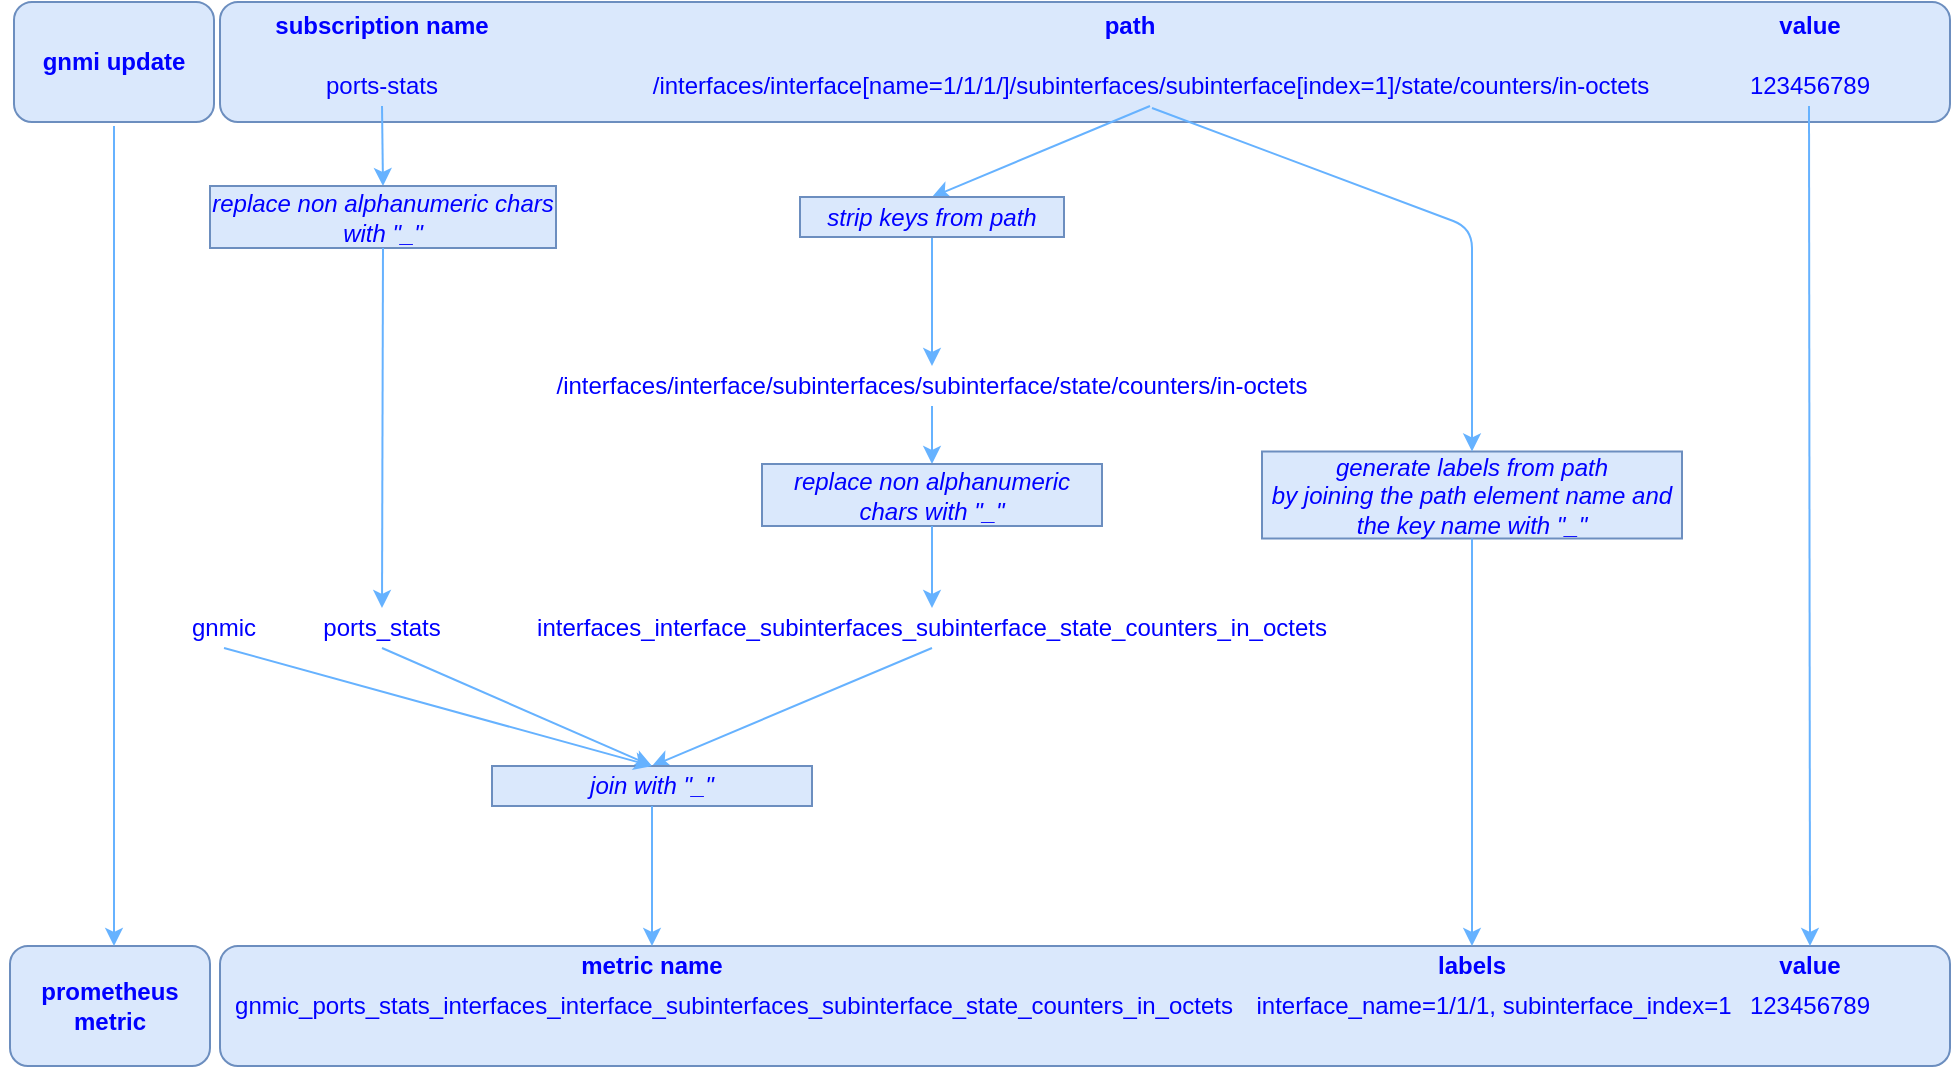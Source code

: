 <mxfile version="14.0.0" type="github">
  <diagram id="-_vcKVQJYOj5C2mMzbFM" name="Page-1">
    <mxGraphModel dx="1298" dy="799" grid="0" gridSize="10" guides="1" tooltips="1" connect="1" arrows="1" fold="1" page="1" pageScale="1" pageWidth="827" pageHeight="1169" background="none" math="0" shadow="0">
      <root>
        <mxCell id="0" />
        <mxCell id="1" parent="0" />
        <mxCell id="uBCqvBMHd7ceN_jNnNRX-1" value="" style="rounded=1;whiteSpace=wrap;html=1;strokeColor=#6c8ebf;fillColor=#dae8fc;" vertex="1" parent="1">
          <mxGeometry x="34" y="543" width="100" height="60" as="geometry" />
        </mxCell>
        <mxCell id="uBCqvBMHd7ceN_jNnNRX-2" value="" style="rounded=1;whiteSpace=wrap;html=1;strokeColor=#6c8ebf;fillColor=#dae8fc;" vertex="1" parent="1">
          <mxGeometry x="36" y="71" width="100" height="60" as="geometry" />
        </mxCell>
        <mxCell id="uBCqvBMHd7ceN_jNnNRX-3" value="" style="rounded=1;whiteSpace=wrap;html=1;strokeColor=#6c8ebf;fillColor=#dae8fc;" vertex="1" parent="1">
          <mxGeometry x="139" y="543" width="865" height="60" as="geometry" />
        </mxCell>
        <mxCell id="uBCqvBMHd7ceN_jNnNRX-4" value="" style="rounded=1;whiteSpace=wrap;html=1;strokeColor=#6c8ebf;fillColor=#dae8fc;" vertex="1" parent="1">
          <mxGeometry x="139" y="71" width="865" height="60" as="geometry" />
        </mxCell>
        <mxCell id="uBCqvBMHd7ceN_jNnNRX-5" value="/interfaces/interface[name=1/1/1/]/subinterfaces/subinterface[index=1]/state/counters/in-octets" style="text;html=1;strokeColor=none;fillColor=none;align=center;verticalAlign=middle;whiteSpace=wrap;labelBackgroundColor=none;labelBorderColor=none;fontColor=#0000FF;" vertex="1" parent="1">
          <mxGeometry x="319.5" y="103" width="569" height="20" as="geometry" />
        </mxCell>
        <mxCell id="uBCqvBMHd7ceN_jNnNRX-6" value="ports-stats" style="text;html=1;strokeColor=none;fillColor=none;align=center;verticalAlign=middle;whiteSpace=wrap;labelBackgroundColor=none;labelBorderColor=none;fontColor=#0000FF;" vertex="1" parent="1">
          <mxGeometry x="175" y="103" width="90" height="20" as="geometry" />
        </mxCell>
        <mxCell id="uBCqvBMHd7ceN_jNnNRX-7" value="123456789" style="text;html=1;strokeColor=none;fillColor=none;align=center;verticalAlign=middle;whiteSpace=wrap;labelBackgroundColor=none;labelBorderColor=none;fontColor=#0000FF;" vertex="1" parent="1">
          <mxGeometry x="888.5" y="103" width="90" height="20" as="geometry" />
        </mxCell>
        <mxCell id="uBCqvBMHd7ceN_jNnNRX-8" value="&lt;b&gt;subscription name&lt;/b&gt;" style="text;html=1;strokeColor=none;fillColor=none;align=center;verticalAlign=middle;whiteSpace=wrap;labelBackgroundColor=none;fontColor=#0000FF;" vertex="1" parent="1">
          <mxGeometry x="165" y="73" width="110" height="20" as="geometry" />
        </mxCell>
        <mxCell id="uBCqvBMHd7ceN_jNnNRX-9" value="&lt;b&gt;path&lt;span style=&quot;font-family: monospace; font-size: 0px;&quot;&gt;%3CmxGraphModel%3E%3Croot%3E%3CmxCell%20id%3D%220%22%2F%3E%3CmxCell%20id%3D%221%22%20parent%3D%220%22%2F%3E%3CmxCell%20id%3D%222%22%20value%3D%22subscription%20name%22%20style%3D%22text%3Bhtml%3D1%3BstrokeColor%3Dnone%3BfillColor%3Dnone%3Balign%3Dcenter%3BverticalAlign%3Dmiddle%3BwhiteSpace%3Dwrap%3Brounded%3D0%3BlabelBackgroundColor%3Dnone%3B%22%20vertex%3D%221%22%20parent%3D%221%22%3E%3CmxGeometry%20x%3D%22100%22%20y%3D%2210%22%20width%3D%22110%22%20height%3D%2220%22%20as%3D%22geometry%22%2F%3E%3C%2FmxCell%3E%3C%2Froot%3E%3C%2FmxGraphModel%3E&lt;/span&gt;&lt;/b&gt;" style="text;html=1;strokeColor=none;fillColor=none;align=center;verticalAlign=middle;whiteSpace=wrap;labelBackgroundColor=none;fontColor=#0000FF;" vertex="1" parent="1">
          <mxGeometry x="539" y="73" width="110" height="20" as="geometry" />
        </mxCell>
        <mxCell id="uBCqvBMHd7ceN_jNnNRX-10" value="&lt;b&gt;value&lt;/b&gt;" style="text;html=1;strokeColor=none;fillColor=none;align=center;verticalAlign=middle;whiteSpace=wrap;labelBackgroundColor=none;fontColor=#0000FF;" vertex="1" parent="1">
          <mxGeometry x="878.5" y="73" width="110" height="20" as="geometry" />
        </mxCell>
        <mxCell id="uBCqvBMHd7ceN_jNnNRX-11" value="/interfaces/interface/subinterfaces/subinterface/state/counters/in-octets" style="text;html=1;strokeColor=none;fillColor=none;align=center;verticalAlign=middle;whiteSpace=wrap;labelBackgroundColor=none;labelBorderColor=none;fontColor=#0000FF;" vertex="1" parent="1">
          <mxGeometry x="305" y="253" width="380" height="20" as="geometry" />
        </mxCell>
        <mxCell id="uBCqvBMHd7ceN_jNnNRX-12" value="" style="endArrow=classic;html=1;entryX=0.5;entryY=0;entryDx=0;entryDy=0;exitX=0.5;exitY=1;exitDx=0;exitDy=0;fontColor=#0000FF;strokeColor=#66B2FF;" edge="1" parent="1" source="uBCqvBMHd7ceN_jNnNRX-5" target="uBCqvBMHd7ceN_jNnNRX-23">
          <mxGeometry width="50" height="50" relative="1" as="geometry">
            <mxPoint x="585" y="133" as="sourcePoint" />
            <mxPoint x="585" y="193" as="targetPoint" />
          </mxGeometry>
        </mxCell>
        <mxCell id="uBCqvBMHd7ceN_jNnNRX-13" value="" style="endArrow=classic;html=1;exitX=0.5;exitY=1;exitDx=0;exitDy=0;entryX=0.5;entryY=0;entryDx=0;entryDy=0;fontColor=#0000FF;strokeColor=#66B2FF;" edge="1" parent="1" source="uBCqvBMHd7ceN_jNnNRX-6" target="uBCqvBMHd7ceN_jNnNRX-24">
          <mxGeometry width="50" height="50" relative="1" as="geometry">
            <mxPoint x="245" y="163" as="sourcePoint" />
            <mxPoint x="215" y="263" as="targetPoint" />
          </mxGeometry>
        </mxCell>
        <mxCell id="uBCqvBMHd7ceN_jNnNRX-14" value="" style="endArrow=classic;html=1;exitX=0.5;exitY=1;exitDx=0;exitDy=0;entryX=0.5;entryY=0;entryDx=0;entryDy=0;fontColor=#0000FF;strokeColor=#66B2FF;" edge="1" parent="1" source="uBCqvBMHd7ceN_jNnNRX-23" target="uBCqvBMHd7ceN_jNnNRX-11">
          <mxGeometry width="50" height="50" relative="1" as="geometry">
            <mxPoint x="445" y="223" as="sourcePoint" />
            <mxPoint x="500" y="254" as="targetPoint" />
          </mxGeometry>
        </mxCell>
        <mxCell id="uBCqvBMHd7ceN_jNnNRX-15" value="" style="endArrow=classic;html=1;exitX=0.5;exitY=1;exitDx=0;exitDy=0;labelBorderColor=#000000;fontColor=#0000FF;strokeColor=#66B2FF;" edge="1" parent="1" source="uBCqvBMHd7ceN_jNnNRX-7">
          <mxGeometry width="50" height="50" relative="1" as="geometry">
            <mxPoint x="933" y="133" as="sourcePoint" />
            <mxPoint x="934" y="543" as="targetPoint" />
          </mxGeometry>
        </mxCell>
        <mxCell id="uBCqvBMHd7ceN_jNnNRX-16" value="interfaces_interface_subinterfaces_subinterface_state_counters_in_octets" style="text;html=1;strokeColor=none;fillColor=none;align=center;verticalAlign=middle;whiteSpace=wrap;labelBackgroundColor=none;labelBorderColor=none;fontColor=#0000FF;" vertex="1" parent="1">
          <mxGeometry x="305" y="374" width="380" height="20" as="geometry" />
        </mxCell>
        <mxCell id="uBCqvBMHd7ceN_jNnNRX-17" value="interface_name=1/1/1, subinterface_index=1" style="text;html=1;strokeColor=none;fillColor=none;align=center;verticalAlign=middle;whiteSpace=wrap;labelBackgroundColor=none;labelBorderColor=none;fontColor=#0000FF;" vertex="1" parent="1">
          <mxGeometry x="636" y="563" width="280" height="20" as="geometry" />
        </mxCell>
        <mxCell id="uBCqvBMHd7ceN_jNnNRX-18" value="ports_stats" style="text;html=1;strokeColor=none;fillColor=none;align=center;verticalAlign=middle;whiteSpace=wrap;labelBackgroundColor=none;labelBorderColor=none;fontColor=#0000FF;" vertex="1" parent="1">
          <mxGeometry x="175" y="374" width="90" height="20" as="geometry" />
        </mxCell>
        <mxCell id="uBCqvBMHd7ceN_jNnNRX-19" value="" style="endArrow=classic;html=1;exitX=0.5;exitY=1;exitDx=0;exitDy=0;entryX=0.5;entryY=0;entryDx=0;entryDy=0;fontColor=#0000FF;strokeColor=#66B2FF;" edge="1" parent="1" source="uBCqvBMHd7ceN_jNnNRX-16" target="uBCqvBMHd7ceN_jNnNRX-29">
          <mxGeometry width="50" height="50" relative="1" as="geometry">
            <mxPoint x="405" y="404" as="sourcePoint" />
            <mxPoint x="435" y="433" as="targetPoint" />
          </mxGeometry>
        </mxCell>
        <mxCell id="uBCqvBMHd7ceN_jNnNRX-20" value="" style="endArrow=classic;html=1;exitX=0.5;exitY=1;exitDx=0;exitDy=0;entryX=0.5;entryY=0;entryDx=0;entryDy=0;fontColor=#0000FF;strokeColor=#66B2FF;" edge="1" parent="1" target="uBCqvBMHd7ceN_jNnNRX-29">
          <mxGeometry width="50" height="50" relative="1" as="geometry">
            <mxPoint x="220" y="394" as="sourcePoint" />
            <mxPoint x="335" y="433" as="targetPoint" />
          </mxGeometry>
        </mxCell>
        <mxCell id="uBCqvBMHd7ceN_jNnNRX-21" value="gnmic_ports_stats_interfaces_interface_subinterfaces_subinterface_state_counters_in_octets" style="text;html=1;strokeColor=none;fillColor=none;align=center;verticalAlign=middle;whiteSpace=wrap;labelBackgroundColor=none;labelBorderColor=none;fontColor=#0000FF;" vertex="1" parent="1">
          <mxGeometry x="186" y="563" width="420" height="20" as="geometry" />
        </mxCell>
        <mxCell id="uBCqvBMHd7ceN_jNnNRX-22" value="123456789" style="text;html=1;strokeColor=none;fillColor=none;align=center;verticalAlign=middle;whiteSpace=wrap;labelBackgroundColor=none;labelBorderColor=none;fontColor=#0000FF;" vertex="1" parent="1">
          <mxGeometry x="888.5" y="563" width="90" height="20" as="geometry" />
        </mxCell>
        <mxCell id="uBCqvBMHd7ceN_jNnNRX-23" value="&lt;span style=&quot;font-family: &amp;#34;helvetica&amp;#34; ; font-size: 12px ; font-style: italic ; font-weight: 400 ; letter-spacing: normal ; text-align: center ; text-indent: 0px ; text-transform: none ; word-spacing: 0px ; display: inline ; float: none&quot;&gt;&lt;font color=&quot;#0000ff&quot;&gt;strip keys from path&lt;/font&gt;&lt;/span&gt;" style="whiteSpace=wrap;html=1;labelBackgroundColor=none;labelBorderColor=none;strokeColor=#6c8ebf;fillColor=#dae8fc;" vertex="1" parent="1">
          <mxGeometry x="429" y="168.5" width="132" height="20" as="geometry" />
        </mxCell>
        <mxCell id="uBCqvBMHd7ceN_jNnNRX-24" value="&lt;span style=&quot;font-style: italic&quot;&gt;&lt;font color=&quot;#0000ff&quot;&gt;replace non alphanumeric chars with &quot;_&quot;&lt;/font&gt;&lt;/span&gt;" style="whiteSpace=wrap;html=1;labelBackgroundColor=none;labelBorderColor=none;strokeColor=#6c8ebf;fillColor=#dae8fc;" vertex="1" parent="1">
          <mxGeometry x="134" y="163" width="173" height="31" as="geometry" />
        </mxCell>
        <mxCell id="uBCqvBMHd7ceN_jNnNRX-25" value="" style="endArrow=classic;html=1;exitX=0.5;exitY=1;exitDx=0;exitDy=0;entryX=0.5;entryY=0;entryDx=0;entryDy=0;fontColor=#0000FF;strokeColor=#66B2FF;" edge="1" parent="1" source="uBCqvBMHd7ceN_jNnNRX-11" target="uBCqvBMHd7ceN_jNnNRX-26">
          <mxGeometry width="50" height="50" relative="1" as="geometry">
            <mxPoint x="245" y="153" as="sourcePoint" />
            <mxPoint x="225" y="273" as="targetPoint" />
          </mxGeometry>
        </mxCell>
        <mxCell id="uBCqvBMHd7ceN_jNnNRX-26" value="&lt;span style=&quot;font-style: italic&quot;&gt;&lt;font color=&quot;#0000ff&quot;&gt;replace non alphanumeric chars with &quot;_&quot;&lt;/font&gt;&lt;/span&gt;" style="whiteSpace=wrap;html=1;labelBackgroundColor=none;strokeColor=#6c8ebf;fillColor=#dae8fc;" vertex="1" parent="1">
          <mxGeometry x="410" y="302" width="170" height="31" as="geometry" />
        </mxCell>
        <mxCell id="uBCqvBMHd7ceN_jNnNRX-27" value="" style="endArrow=classic;html=1;exitX=0.5;exitY=1;exitDx=0;exitDy=0;entryX=0.5;entryY=0;entryDx=0;entryDy=0;fontColor=#0000FF;strokeColor=#66B2FF;" edge="1" parent="1" source="uBCqvBMHd7ceN_jNnNRX-24" target="uBCqvBMHd7ceN_jNnNRX-18">
          <mxGeometry width="50" height="50" relative="1" as="geometry">
            <mxPoint x="255" y="163" as="sourcePoint" />
            <mxPoint x="235" y="283" as="targetPoint" />
          </mxGeometry>
        </mxCell>
        <mxCell id="uBCqvBMHd7ceN_jNnNRX-28" value="" style="endArrow=classic;html=1;exitX=0.5;exitY=1;exitDx=0;exitDy=0;entryX=0.5;entryY=0;entryDx=0;entryDy=0;fontColor=#0000FF;strokeColor=#66B2FF;" edge="1" parent="1" source="uBCqvBMHd7ceN_jNnNRX-26" target="uBCqvBMHd7ceN_jNnNRX-16">
          <mxGeometry width="50" height="50" relative="1" as="geometry">
            <mxPoint x="445" y="333" as="sourcePoint" />
            <mxPoint x="445" y="363" as="targetPoint" />
          </mxGeometry>
        </mxCell>
        <mxCell id="uBCqvBMHd7ceN_jNnNRX-29" value="&lt;span style=&quot;font-style: italic&quot;&gt;&lt;font color=&quot;#0000ff&quot;&gt;join with &quot;_&quot;&lt;/font&gt;&lt;/span&gt;" style="whiteSpace=wrap;html=1;labelBackgroundColor=none;strokeColor=#6c8ebf;fillColor=#dae8fc;" vertex="1" parent="1">
          <mxGeometry x="275" y="453" width="160" height="20" as="geometry" />
        </mxCell>
        <mxCell id="uBCqvBMHd7ceN_jNnNRX-30" value="" style="endArrow=classic;html=1;exitX=0.5;exitY=1;exitDx=0;exitDy=0;entryX=0.5;entryY=0;entryDx=0;entryDy=0;fontColor=#0000FF;strokeColor=#66B2FF;" edge="1" parent="1" source="uBCqvBMHd7ceN_jNnNRX-29" target="uBCqvBMHd7ceN_jNnNRX-31">
          <mxGeometry width="50" height="50" relative="1" as="geometry">
            <mxPoint x="403" y="473" as="sourcePoint" />
            <mxPoint x="356" y="533" as="targetPoint" />
            <Array as="points" />
          </mxGeometry>
        </mxCell>
        <mxCell id="uBCqvBMHd7ceN_jNnNRX-31" value="&lt;b&gt;metric name&lt;/b&gt;" style="text;html=1;strokeColor=none;fillColor=none;align=center;verticalAlign=middle;whiteSpace=wrap;labelBackgroundColor=none;fontColor=#0000FF;" vertex="1" parent="1">
          <mxGeometry x="300" y="543" width="110" height="20" as="geometry" />
        </mxCell>
        <mxCell id="uBCqvBMHd7ceN_jNnNRX-32" value="&lt;b&gt;labels&lt;/b&gt;" style="text;html=1;strokeColor=none;fillColor=none;align=center;verticalAlign=middle;whiteSpace=wrap;labelBackgroundColor=none;fontColor=#0000FF;" vertex="1" parent="1">
          <mxGeometry x="710" y="543" width="110" height="20" as="geometry" />
        </mxCell>
        <mxCell id="uBCqvBMHd7ceN_jNnNRX-33" value="&lt;b&gt;value&lt;/b&gt;" style="text;html=1;strokeColor=none;fillColor=none;align=center;verticalAlign=middle;whiteSpace=wrap;labelBackgroundColor=none;fontColor=#0000FF;" vertex="1" parent="1">
          <mxGeometry x="878.5" y="543" width="110" height="20" as="geometry" />
        </mxCell>
        <mxCell id="uBCqvBMHd7ceN_jNnNRX-34" value="&lt;b&gt;gnmi update&lt;/b&gt;" style="text;html=1;strokeColor=none;fillColor=none;align=center;verticalAlign=middle;whiteSpace=wrap;labelBackgroundColor=none;fontColor=#0000FF;" vertex="1" parent="1">
          <mxGeometry x="31" y="91" width="110" height="20" as="geometry" />
        </mxCell>
        <mxCell id="uBCqvBMHd7ceN_jNnNRX-35" value="&lt;b&gt;prometheus metric&lt;/b&gt;" style="text;html=1;strokeColor=none;fillColor=none;align=center;verticalAlign=middle;whiteSpace=wrap;labelBackgroundColor=none;fontColor=#0000FF;" vertex="1" parent="1">
          <mxGeometry x="29" y="563" width="110" height="20" as="geometry" />
        </mxCell>
        <mxCell id="uBCqvBMHd7ceN_jNnNRX-36" value="" style="endArrow=classic;html=1;fontColor=#0000FF;strokeColor=#66B2FF;" edge="1" parent="1">
          <mxGeometry width="50" height="50" relative="1" as="geometry">
            <mxPoint x="86" y="133" as="sourcePoint" />
            <mxPoint x="86" y="543" as="targetPoint" />
          </mxGeometry>
        </mxCell>
        <mxCell id="uBCqvBMHd7ceN_jNnNRX-37" value="gnmic" style="text;html=1;strokeColor=none;fillColor=none;align=center;verticalAlign=middle;whiteSpace=wrap;labelBackgroundColor=none;labelBorderColor=none;fontColor=#0000FF;" vertex="1" parent="1">
          <mxGeometry x="96" y="374" width="90" height="20" as="geometry" />
        </mxCell>
        <mxCell id="uBCqvBMHd7ceN_jNnNRX-38" value="" style="endArrow=classic;html=1;exitX=0.5;exitY=1;exitDx=0;exitDy=0;entryX=0.5;entryY=0;entryDx=0;entryDy=0;fontColor=#0000FF;strokeColor=#66B2FF;" edge="1" parent="1" source="uBCqvBMHd7ceN_jNnNRX-37" target="uBCqvBMHd7ceN_jNnNRX-29">
          <mxGeometry width="50" height="50" relative="1" as="geometry">
            <mxPoint x="230" y="404.0" as="sourcePoint" />
            <mxPoint x="356" y="452" as="targetPoint" />
          </mxGeometry>
        </mxCell>
        <mxCell id="uBCqvBMHd7ceN_jNnNRX-39" value="&lt;span style=&quot;font-family: &amp;#34;helvetica&amp;#34; ; font-size: 12px ; font-style: italic ; font-weight: 400 ; letter-spacing: normal ; text-align: center ; text-indent: 0px ; text-transform: none ; word-spacing: 0px ; display: inline ; float: none&quot;&gt;&lt;font color=&quot;#0000ff&quot;&gt;generate labels from path&lt;br&gt;by joining the path element name and the key name with &quot;_&quot;&lt;/font&gt;&lt;br&gt;&lt;/span&gt;" style="whiteSpace=wrap;html=1;labelBackgroundColor=none;labelBorderColor=none;strokeColor=#6c8ebf;fillColor=#dae8fc;" vertex="1" parent="1">
          <mxGeometry x="660" y="295.75" width="210" height="43.5" as="geometry" />
        </mxCell>
        <mxCell id="uBCqvBMHd7ceN_jNnNRX-40" value="" style="endArrow=classic;html=1;entryX=0.5;entryY=0;entryDx=0;entryDy=0;fontColor=#0000FF;strokeColor=#66B2FF;" edge="1" parent="1" target="uBCqvBMHd7ceN_jNnNRX-39">
          <mxGeometry width="50" height="50" relative="1" as="geometry">
            <mxPoint x="605" y="124" as="sourcePoint" />
            <mxPoint x="505" y="178.5" as="targetPoint" />
            <Array as="points">
              <mxPoint x="765" y="184" />
            </Array>
          </mxGeometry>
        </mxCell>
        <mxCell id="uBCqvBMHd7ceN_jNnNRX-41" value="" style="endArrow=classic;html=1;entryX=0.5;entryY=0;entryDx=0;entryDy=0;fontColor=#0000FF;strokeColor=#66B2FF;" edge="1" parent="1" source="uBCqvBMHd7ceN_jNnNRX-39" target="uBCqvBMHd7ceN_jNnNRX-32">
          <mxGeometry width="50" height="50" relative="1" as="geometry">
            <mxPoint x="764.5" y="194" as="sourcePoint" />
            <mxPoint x="764.5" y="258.5" as="targetPoint" />
          </mxGeometry>
        </mxCell>
      </root>
    </mxGraphModel>
  </diagram>
</mxfile>
